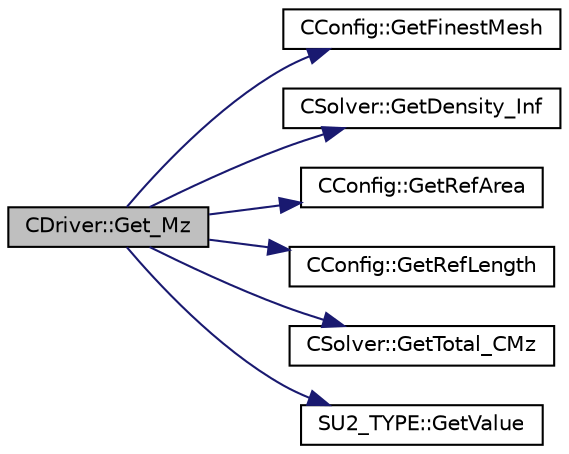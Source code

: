 digraph "CDriver::Get_Mz"
{
  edge [fontname="Helvetica",fontsize="10",labelfontname="Helvetica",labelfontsize="10"];
  node [fontname="Helvetica",fontsize="10",shape=record];
  rankdir="LR";
  Node1402 [label="CDriver::Get_Mz",height=0.2,width=0.4,color="black", fillcolor="grey75", style="filled", fontcolor="black"];
  Node1402 -> Node1403 [color="midnightblue",fontsize="10",style="solid",fontname="Helvetica"];
  Node1403 [label="CConfig::GetFinestMesh",height=0.2,width=0.4,color="black", fillcolor="white", style="filled",URL="$class_c_config.html#af34d9f3a4cd6ac06a8f2862efad97a27",tooltip="Get the index of the finest grid. "];
  Node1402 -> Node1404 [color="midnightblue",fontsize="10",style="solid",fontname="Helvetica"];
  Node1404 [label="CSolver::GetDensity_Inf",height=0.2,width=0.4,color="black", fillcolor="white", style="filled",URL="$class_c_solver.html#a8db8db096fdfb8bd067a2b1adeb8d5b6",tooltip="A virtual member. "];
  Node1402 -> Node1405 [color="midnightblue",fontsize="10",style="solid",fontname="Helvetica"];
  Node1405 [label="CConfig::GetRefArea",height=0.2,width=0.4,color="black", fillcolor="white", style="filled",URL="$class_c_config.html#ad1d22f6d4f0225e3281d826a4c866779",tooltip="Get the reference area for non dimensional coefficient computation. If the value from the is 0 then..."];
  Node1402 -> Node1406 [color="midnightblue",fontsize="10",style="solid",fontname="Helvetica"];
  Node1406 [label="CConfig::GetRefLength",height=0.2,width=0.4,color="black", fillcolor="white", style="filled",URL="$class_c_config.html#a63ce45e68b93f8f3f1de44a2abad67ef",tooltip="Get the reference length for computing moment (the default value is 1). "];
  Node1402 -> Node1407 [color="midnightblue",fontsize="10",style="solid",fontname="Helvetica"];
  Node1407 [label="CSolver::GetTotal_CMz",height=0.2,width=0.4,color="black", fillcolor="white", style="filled",URL="$class_c_solver.html#a1cd31e36c65bd9538dc697a4571c2eeb",tooltip="A virtual member. "];
  Node1402 -> Node1408 [color="midnightblue",fontsize="10",style="solid",fontname="Helvetica"];
  Node1408 [label="SU2_TYPE::GetValue",height=0.2,width=0.4,color="black", fillcolor="white", style="filled",URL="$namespace_s_u2___t_y_p_e.html#a0ed43473f5a450ce028d088427bf10cb",tooltip="Get the (primitive) value of the datatype (needs to be implemented for each new type). "];
}
